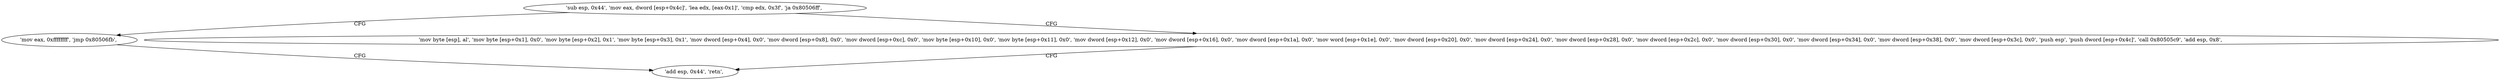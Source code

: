 digraph "func" {
"134547016" [label = "'sub esp, 0x44', 'mov eax, dword [esp+0x4c]', 'lea edx, [eax-0x1]', 'cmp edx, 0x3f', 'ja 0x80506ff', " ]
"134547199" [label = "'mov eax, 0xffffffff', 'jmp 0x80506fb', " ]
"134547035" [label = "'mov byte [esp], al', 'mov byte [esp+0x1], 0x0', 'mov byte [esp+0x2], 0x1', 'mov byte [esp+0x3], 0x1', 'mov dword [esp+0x4], 0x0', 'mov dword [esp+0x8], 0x0', 'mov dword [esp+0xc], 0x0', 'mov byte [esp+0x10], 0x0', 'mov byte [esp+0x11], 0x0', 'mov dword [esp+0x12], 0x0', 'mov dword [esp+0x16], 0x0', 'mov dword [esp+0x1a], 0x0', 'mov word [esp+0x1e], 0x0', 'mov dword [esp+0x20], 0x0', 'mov dword [esp+0x24], 0x0', 'mov dword [esp+0x28], 0x0', 'mov dword [esp+0x2c], 0x0', 'mov dword [esp+0x30], 0x0', 'mov dword [esp+0x34], 0x0', 'mov dword [esp+0x38], 0x0', 'mov dword [esp+0x3c], 0x0', 'push esp', 'push dword [esp+0x4c]', 'call 0x80505c9', 'add esp, 0x8', " ]
"134547195" [label = "'add esp, 0x44', 'retn', " ]
"134547016" -> "134547199" [ label = "CFG" ]
"134547016" -> "134547035" [ label = "CFG" ]
"134547199" -> "134547195" [ label = "CFG" ]
"134547035" -> "134547195" [ label = "CFG" ]
}
